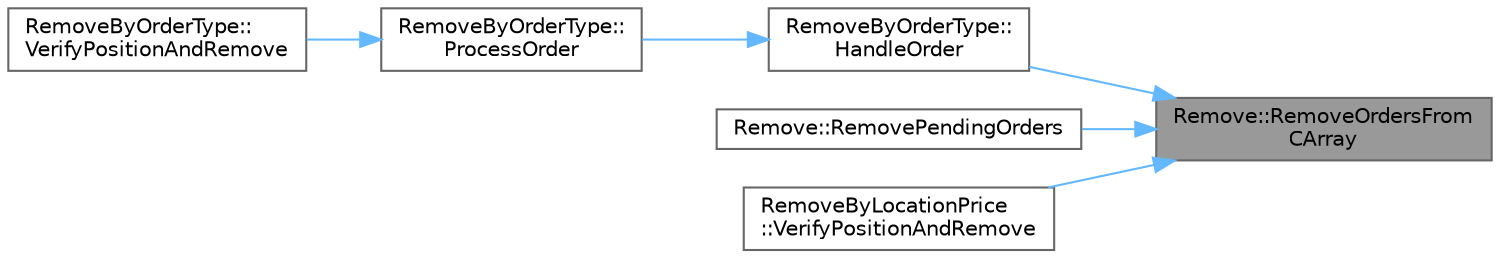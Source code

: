 digraph "Remove::RemoveOrdersFromCArray"
{
 // LATEX_PDF_SIZE
  bgcolor="transparent";
  edge [fontname=Helvetica,fontsize=10,labelfontname=Helvetica,labelfontsize=10];
  node [fontname=Helvetica,fontsize=10,shape=box,height=0.2,width=0.4];
  rankdir="RL";
  Node1 [id="Node000001",label="Remove::RemoveOrdersFrom\lCArray",height=0.2,width=0.4,color="gray40", fillcolor="grey60", style="filled", fontcolor="black",tooltip="Removes orders from an array of order tickets."];
  Node1 -> Node2 [id="edge1_Node000001_Node000002",dir="back",color="steelblue1",style="solid",tooltip=" "];
  Node2 [id="Node000002",label="RemoveByOrderType::\lHandleOrder",height=0.2,width=0.4,color="grey40", fillcolor="white", style="filled",URL="$class_remove_by_order_type.html#a4235bb3c003ac38844707198bd7b97b0",tooltip="Handles the removal of orders based on the specified type."];
  Node2 -> Node3 [id="edge2_Node000002_Node000003",dir="back",color="steelblue1",style="solid",tooltip=" "];
  Node3 [id="Node000003",label="RemoveByOrderType::\lProcessOrder",height=0.2,width=0.4,color="grey40", fillcolor="white", style="filled",URL="$class_remove_by_order_type.html#a4c3cabffdf0b5743320d760bfc44c630",tooltip="Processes an order based on its ticket and mode."];
  Node3 -> Node4 [id="edge3_Node000003_Node000004",dir="back",color="steelblue1",style="solid",tooltip=" "];
  Node4 [id="Node000004",label="RemoveByOrderType::\lVerifyPositionAndRemove",height=0.2,width=0.4,color="grey40", fillcolor="white", style="filled",URL="$class_remove_by_order_type.html#a6647e3ad6d23567f04bee5248c6cf68b",tooltip="Verifies positions and removes orders based on their type."];
  Node1 -> Node5 [id="edge4_Node000001_Node000005",dir="back",color="steelblue1",style="solid",tooltip=" "];
  Node5 [id="Node000005",label="Remove::RemovePendingOrders",height=0.2,width=0.4,color="grey40", fillcolor="white", style="filled",URL="$class_remove.html#af7f887717fe37d6b37d5d284c3f9ff94",tooltip="Removes all pending orders."];
  Node1 -> Node6 [id="edge5_Node000001_Node000006",dir="back",color="steelblue1",style="solid",tooltip=" "];
  Node6 [id="Node000006",label="RemoveByLocationPrice\l::VerifyPositionAndRemove",height=0.2,width=0.4,color="grey40", fillcolor="white", style="filled",URL="$class_remove_by_location_price.html#aa1d1fc55ec8faa0e374a54031b4fbfc0",tooltip="Verifies positions and removes orders from the opposite array based on the position location."];
}
